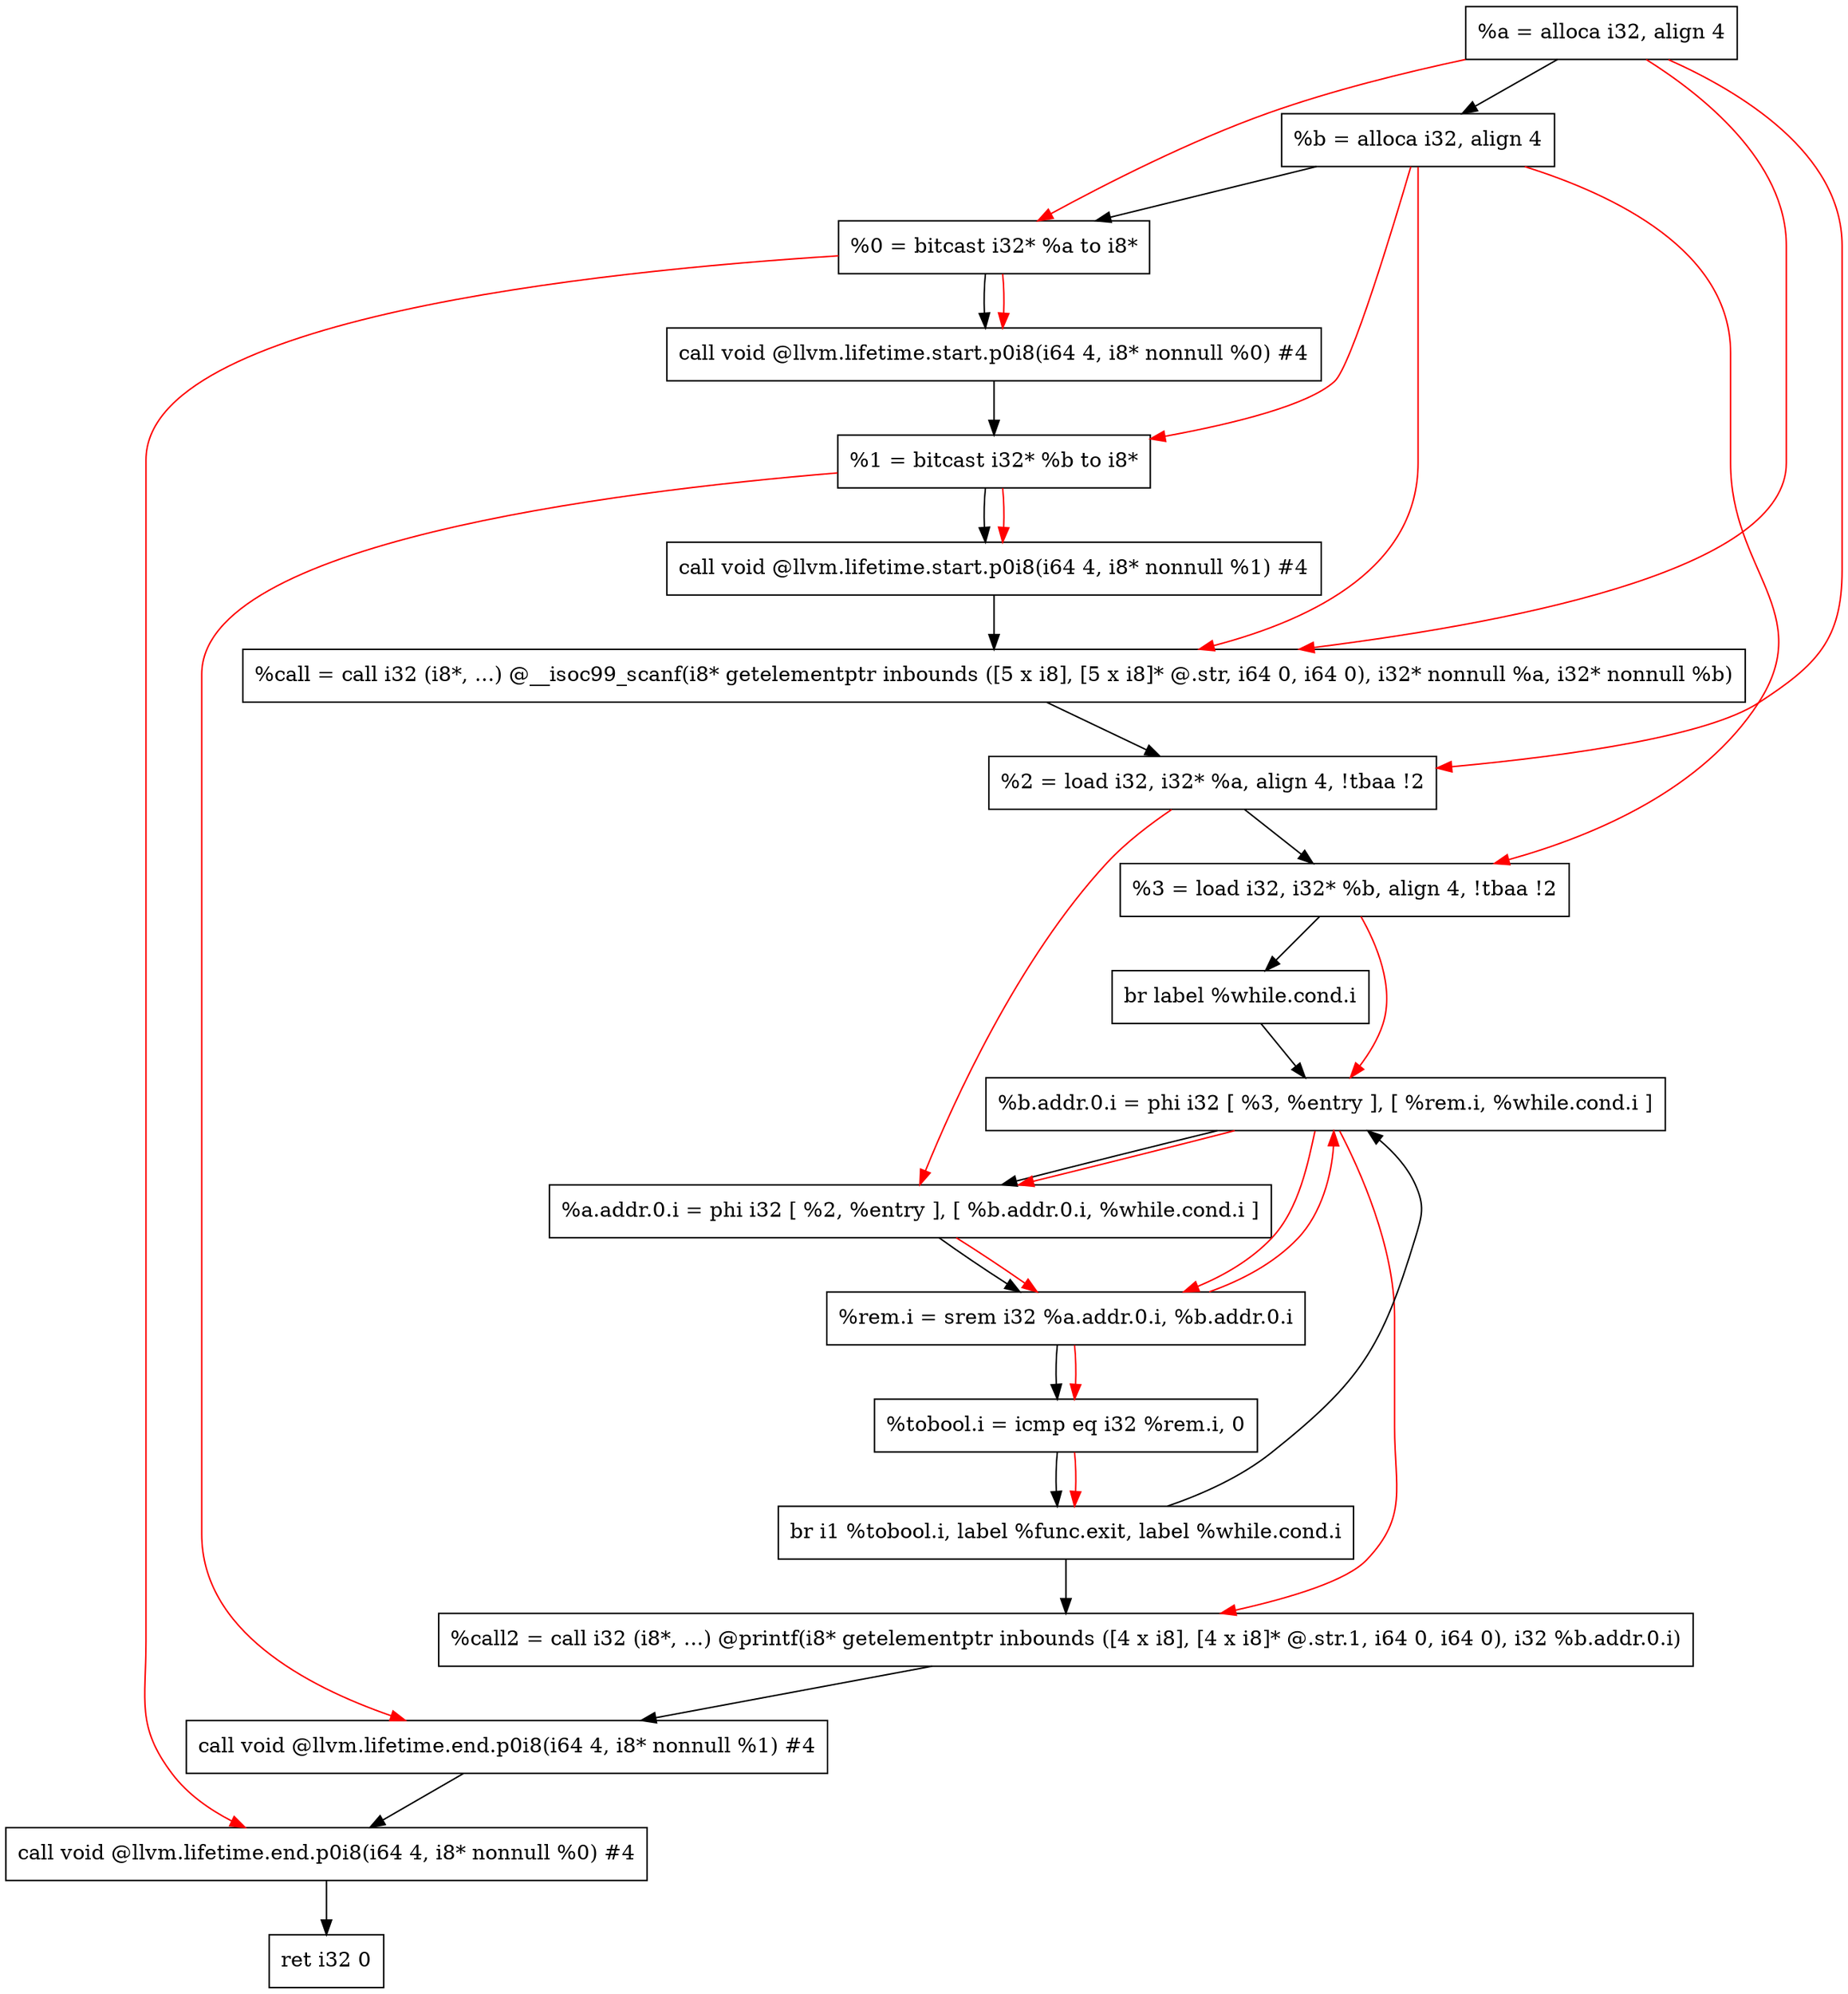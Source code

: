 digraph "CDFG for'main' function" {
	Node0x558b817ff9b8[shape=record, label="  %a = alloca i32, align 4"];
	Node0x558b817ffa38[shape=record, label="  %b = alloca i32, align 4"];
	Node0x558b817ffab8[shape=record, label="  %0 = bitcast i32* %a to i8*"];
	Node0x558b817ffcf8[shape=record, label="  call void @llvm.lifetime.start.p0i8(i64 4, i8* nonnull %0) #4"];
	Node0x558b817ffdb8[shape=record, label="  %1 = bitcast i32* %b to i8*"];
	Node0x558b817ffe68[shape=record, label="  call void @llvm.lifetime.start.p0i8(i64 4, i8* nonnull %1) #4"];
	Node0x558b818002e0[shape=record, label="  %call = call i32 (i8*, ...) @__isoc99_scanf(i8* getelementptr inbounds ([5 x i8], [5 x i8]* @.str, i64 0, i64 0), i32* nonnull %a, i32* nonnull %b)"];
	Node0x558b81800398[shape=record, label="  %2 = load i32, i32* %a, align 4, !tbaa !2"];
	Node0x558b818012b8[shape=record, label="  %3 = load i32, i32* %b, align 4, !tbaa !2"];
	Node0x558b81801a08[shape=record, label="  br label %while.cond.i"];
	Node0x558b81801a88[shape=record, label="  %b.addr.0.i = phi i32 [ %3, %entry ], [ %rem.i, %while.cond.i ]"];
	Node0x558b81801b58[shape=record, label="  %a.addr.0.i = phi i32 [ %2, %entry ], [ %b.addr.0.i, %while.cond.i ]"];
	Node0x558b81801c50[shape=record, label="  %rem.i = srem i32 %a.addr.0.i, %b.addr.0.i"];
	Node0x558b81801cc0[shape=record, label="  %tobool.i = icmp eq i32 %rem.i, 0"];
	Node0x558b81801dc8[shape=record, label="  br i1 %tobool.i, label %func.exit, label %while.cond.i"];
	Node0x558b81801fb8[shape=record, label="  %call2 = call i32 (i8*, ...) @printf(i8* getelementptr inbounds ([4 x i8], [4 x i8]* @.str.1, i64 0, i64 0), i32 %b.addr.0.i)"];
	Node0x558b81802188[shape=record, label="  call void @llvm.lifetime.end.p0i8(i64 4, i8* nonnull %1) #4"];
	Node0x558b81802298[shape=record, label="  call void @llvm.lifetime.end.p0i8(i64 4, i8* nonnull %0) #4"];
	Node0x558b81802358[shape=record, label="  ret i32 0"];
	Node0x558b817ff9b8 -> Node0x558b817ffa38
	Node0x558b817ffa38 -> Node0x558b817ffab8
	Node0x558b817ffab8 -> Node0x558b817ffcf8
	Node0x558b817ffcf8 -> Node0x558b817ffdb8
	Node0x558b817ffdb8 -> Node0x558b817ffe68
	Node0x558b817ffe68 -> Node0x558b818002e0
	Node0x558b818002e0 -> Node0x558b81800398
	Node0x558b81800398 -> Node0x558b818012b8
	Node0x558b818012b8 -> Node0x558b81801a08
	Node0x558b81801a08 -> Node0x558b81801a88
	Node0x558b81801a88 -> Node0x558b81801b58
	Node0x558b81801b58 -> Node0x558b81801c50
	Node0x558b81801c50 -> Node0x558b81801cc0
	Node0x558b81801cc0 -> Node0x558b81801dc8
	Node0x558b81801dc8 -> Node0x558b81801fb8
	Node0x558b81801dc8 -> Node0x558b81801a88
	Node0x558b81801fb8 -> Node0x558b81802188
	Node0x558b81802188 -> Node0x558b81802298
	Node0x558b81802298 -> Node0x558b81802358
edge [color=red]
	Node0x558b817ff9b8 -> Node0x558b817ffab8
	Node0x558b817ffab8 -> Node0x558b817ffcf8
	Node0x558b817ffa38 -> Node0x558b817ffdb8
	Node0x558b817ffdb8 -> Node0x558b817ffe68
	Node0x558b817ff9b8 -> Node0x558b818002e0
	Node0x558b817ffa38 -> Node0x558b818002e0
	Node0x558b817ff9b8 -> Node0x558b81800398
	Node0x558b817ffa38 -> Node0x558b818012b8
	Node0x558b818012b8 -> Node0x558b81801a88
	Node0x558b81801c50 -> Node0x558b81801a88
	Node0x558b81800398 -> Node0x558b81801b58
	Node0x558b81801a88 -> Node0x558b81801b58
	Node0x558b81801b58 -> Node0x558b81801c50
	Node0x558b81801a88 -> Node0x558b81801c50
	Node0x558b81801c50 -> Node0x558b81801cc0
	Node0x558b81801cc0 -> Node0x558b81801dc8
	Node0x558b81801a88 -> Node0x558b81801fb8
	Node0x558b817ffdb8 -> Node0x558b81802188
	Node0x558b817ffab8 -> Node0x558b81802298
}
